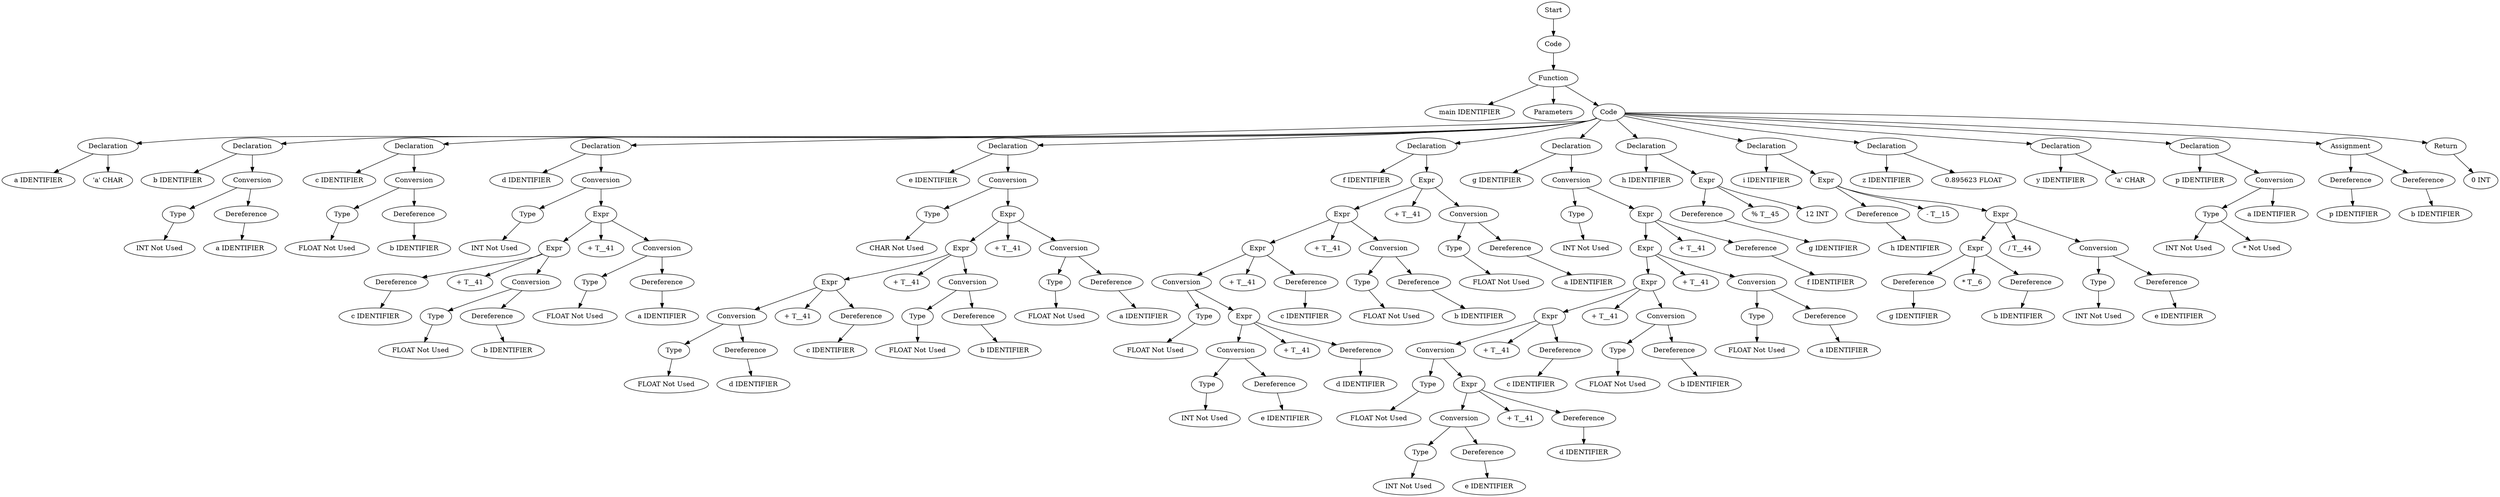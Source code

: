 digraph AST {
  "128428166536352" [label="Start"];
  "128428166536352" -> "128428167425216";
  "128428167425216" [label="Code"];
  "128428167425216" -> "128428166539040";
  "128428166539040" [label="Function"];
  "128428166539040" -> "128428166531840";
  "128428166539040" -> "128428166535728";
  "128428166539040" -> "128428168904432";
  "128428166531840" [label="main IDENTIFIER"];
  "128428166535728" [label="Parameters"];
  "128428168904432" [label="Code"];
  "128428168904432" -> "128428166539904";
  "128428168904432" -> "128428166541680";
  "128428168904432" -> "128428166750736";
  "128428168904432" -> "128428166753904";
  "128428168904432" -> "128428166743296";
  "128428168904432" -> "128428166755440";
  "128428168904432" -> "128428166756400";
  "128428168904432" -> "128428166753616";
  "128428168904432" -> "128428166750880";
  "128428168904432" -> "128428166751600";
  "128428168904432" -> "128428166745984";
  "128428168904432" -> "128428166750112";
  "128428168904432" -> "128428166750352";
  "128428168904432" -> "128428166744112";
  "128428166539904" [label="Declaration"];
  "128428166539904" -> "128428166530784";
  "128428166539904" -> "128428166530880";
  "128428166530784" [label="a IDENTIFIER"];
  "128428166530880" [label="'a' CHAR"];
  "128428166541680" [label="Declaration"];
  "128428166541680" -> "128428166544464";
  "128428166541680" -> "128428166751264";
  "128428166544464" [label="b IDENTIFIER"];
  "128428166751264" [label="Conversion"];
  "128428166751264" -> "128428166744592";
  "128428166751264" -> "128428166742384";
  "128428166744592" [label="Type"];
  "128428166744592" -> "128428166752704";
  "128428166752704" [label="INT Not Used"];
  "128428166742384" [label="Dereference"];
  "128428166742384" -> "128428166757936";
  "128428166757936" [label="a IDENTIFIER"];
  "128428166750736" [label="Declaration"];
  "128428166750736" -> "128428166746368";
  "128428166750736" -> "128428166748624";
  "128428166746368" [label="c IDENTIFIER"];
  "128428166748624" [label="Conversion"];
  "128428166748624" -> "128428171632832";
  "128428166748624" -> "128428166748864";
  "128428171632832" [label="Type"];
  "128428171632832" -> "128428171635568";
  "128428171635568" [label="FLOAT Not Used"];
  "128428166748864" [label="Dereference"];
  "128428166748864" -> "128428166757984";
  "128428166757984" [label="b IDENTIFIER"];
  "128428166753904" [label="Declaration"];
  "128428166753904" -> "128428166745168";
  "128428166753904" -> "128428171639216";
  "128428166745168" [label="d IDENTIFIER"];
  "128428171639216" [label="Conversion"];
  "128428171639216" -> "128428166798880";
  "128428171639216" -> "128428166755488";
  "128428166798880" [label="Type"];
  "128428166798880" -> "128428166801712";
  "128428166801712" [label="INT Not Used"];
  "128428166755488" [label="Expr"];
  "128428166755488" -> "128428166756928";
  "128428166755488" -> "128428166750640";
  "128428166755488" -> "128428166801280";
  "128428166756928" [label="Expr"];
  "128428166756928" -> "128428166756688";
  "128428166756928" -> "128428166744016";
  "128428166756928" -> "128428167015376";
  "128428166756688" [label="Dereference"];
  "128428166756688" -> "128428166749488";
  "128428166749488" [label="c IDENTIFIER"];
  "128428166744016" [label="+ T__41"];
  "128428167015376" [label="Conversion"];
  "128428167015376" -> "128428167015424";
  "128428167015376" -> "128428166753088";
  "128428167015424" [label="Type"];
  "128428167015424" -> "128428167016048";
  "128428167016048" [label="FLOAT Not Used"];
  "128428166753088" [label="Dereference"];
  "128428166753088" -> "128428166745072";
  "128428166745072" [label="b IDENTIFIER"];
  "128428166750640" [label="+ T__41"];
  "128428166801280" [label="Conversion"];
  "128428166801280" -> "128428166801328";
  "128428166801280" -> "128428166748480";
  "128428166801328" [label="Type"];
  "128428166801328" -> "128428166798736";
  "128428166798736" [label="FLOAT Not Used"];
  "128428166748480" [label="Dereference"];
  "128428166748480" -> "128428166752464";
  "128428166752464" [label="a IDENTIFIER"];
  "128428166743296" [label="Declaration"];
  "128428166743296" -> "128428166755824";
  "128428166743296" -> "128428167106624";
  "128428166755824" [label="e IDENTIFIER"];
  "128428167106624" [label="Conversion"];
  "128428167106624" -> "128428167109936";
  "128428167106624" -> "128428166750592";
  "128428167109936" [label="Type"];
  "128428167109936" -> "128428167109360";
  "128428167109360" [label="CHAR Not Used"];
  "128428166750592" [label="Expr"];
  "128428166750592" -> "128428166750448";
  "128428166750592" -> "128428166750496";
  "128428166750592" -> "128428167104704";
  "128428166750448" [label="Expr"];
  "128428166750448" -> "128428166742912";
  "128428166750448" -> "128428166742288";
  "128428166750448" -> "128428166799600";
  "128428166742912" [label="Expr"];
  "128428166742912" -> "128428166791680";
  "128428166742912" -> "128428166746656";
  "128428166742912" -> "128428166745360";
  "128428166791680" [label="Conversion"];
  "128428166791680" -> "128428166791584";
  "128428166791680" -> "128428166744880";
  "128428166791584" [label="Type"];
  "128428166791584" -> "128428166795424";
  "128428166795424" [label="FLOAT Not Used"];
  "128428166744880" [label="Dereference"];
  "128428166744880" -> "128428166742672";
  "128428166742672" [label="d IDENTIFIER"];
  "128428166746656" [label="+ T__41"];
  "128428166745360" [label="Dereference"];
  "128428166745360" -> "128428166743344";
  "128428166743344" [label="c IDENTIFIER"];
  "128428166742288" [label="+ T__41"];
  "128428166799600" [label="Conversion"];
  "128428166799600" -> "128428166795808";
  "128428166799600" -> "128428166743824";
  "128428166795808" [label="Type"];
  "128428166795808" -> "128428166799408";
  "128428166799408" [label="FLOAT Not Used"];
  "128428166743824" [label="Dereference"];
  "128428166743824" -> "128428166757744";
  "128428166757744" [label="b IDENTIFIER"];
  "128428166750496" [label="+ T__41"];
  "128428167104704" [label="Conversion"];
  "128428167104704" -> "128428167107200";
  "128428167104704" -> "128428166743776";
  "128428167107200" [label="Type"];
  "128428167107200" -> "128428167108112";
  "128428167108112" [label="FLOAT Not Used"];
  "128428166743776" [label="Dereference"];
  "128428166743776" -> "128428166753664";
  "128428166753664" [label="a IDENTIFIER"];
  "128428166755440" [label="Declaration"];
  "128428166755440" -> "128428166756496";
  "128428166755440" -> "128428166757360";
  "128428166756496" [label="f IDENTIFIER"];
  "128428166757360" [label="Expr"];
  "128428166757360" -> "128428166757504";
  "128428166757360" -> "128428166751072";
  "128428166757360" -> "128428167111520";
  "128428166757504" [label="Expr"];
  "128428166757504" -> "128428166753232";
  "128428166757504" -> "128428166752848";
  "128428166757504" -> "128428167111280";
  "128428166753232" [label="Expr"];
  "128428166753232" -> "128428167111040";
  "128428166753232" -> "128428166753568";
  "128428166753232" -> "128428166756112";
  "128428167111040" [label="Conversion"];
  "128428167111040" -> "128428167111088";
  "128428167111040" -> "128428166752896";
  "128428167111088" [label="Type"];
  "128428167111088" -> "128428167111136";
  "128428167111136" [label="FLOAT Not Used"];
  "128428166752896" [label="Expr"];
  "128428166752896" -> "128428167110656";
  "128428166752896" -> "128428166756736";
  "128428166752896" -> "128428166754480";
  "128428167110656" [label="Conversion"];
  "128428167110656" -> "128428167110848";
  "128428167110656" -> "128428166754576";
  "128428167110848" [label="Type"];
  "128428167110848" -> "128428167110896";
  "128428167110896" [label="INT Not Used"];
  "128428166754576" [label="Dereference"];
  "128428166754576" -> "128428166754048";
  "128428166754048" [label="e IDENTIFIER"];
  "128428166756736" [label="+ T__41"];
  "128428166754480" [label="Dereference"];
  "128428166754480" -> "128428166753040";
  "128428166753040" [label="d IDENTIFIER"];
  "128428166753568" [label="+ T__41"];
  "128428166756112" [label="Dereference"];
  "128428166756112" -> "128428166754432";
  "128428166754432" [label="c IDENTIFIER"];
  "128428166752848" [label="+ T__41"];
  "128428167111280" [label="Conversion"];
  "128428167111280" -> "128428167111328";
  "128428167111280" -> "128428166757072";
  "128428167111328" [label="Type"];
  "128428167111328" -> "128428167111376";
  "128428167111376" [label="FLOAT Not Used"];
  "128428166757072" [label="Dereference"];
  "128428166757072" -> "128428166756208";
  "128428166756208" [label="b IDENTIFIER"];
  "128428166751072" [label="+ T__41"];
  "128428167111520" [label="Conversion"];
  "128428167111520" -> "128428167111568";
  "128428167111520" -> "128428166755584";
  "128428167111568" [label="Type"];
  "128428167111568" -> "128428167111616";
  "128428167111616" [label="FLOAT Not Used"];
  "128428166755584" [label="Dereference"];
  "128428166755584" -> "128428166755392";
  "128428166755392" [label="a IDENTIFIER"];
  "128428166756400" [label="Declaration"];
  "128428166756400" -> "128428166755536";
  "128428166756400" -> "128428167113152";
  "128428166755536" [label="g IDENTIFIER"];
  "128428167113152" [label="Conversion"];
  "128428167113152" -> "128428167113104";
  "128428167113152" -> "128428166753952";
  "128428167113104" [label="Type"];
  "128428167113104" -> "128428167113200";
  "128428167113200" [label="INT Not Used"];
  "128428166753952" [label="Expr"];
  "128428166753952" -> "128428166754000";
  "128428166753952" -> "128428166755920";
  "128428166753952" -> "128428166745120";
  "128428166754000" [label="Expr"];
  "128428166754000" -> "128428166754336";
  "128428166754000" -> "128428166751360";
  "128428166754000" -> "128428167112816";
  "128428166754336" [label="Expr"];
  "128428166754336" -> "128428166751408";
  "128428166754336" -> "128428166754528";
  "128428166754336" -> "128428167112528";
  "128428166751408" [label="Expr"];
  "128428166751408" -> "128428167112192";
  "128428166751408" -> "128428166754672";
  "128428166751408" -> "128428166752992";
  "128428167112192" [label="Conversion"];
  "128428167112192" -> "128428167112240";
  "128428167112192" -> "128428166751552";
  "128428167112240" [label="Type"];
  "128428167112240" -> "128428167112288";
  "128428167112288" [label="FLOAT Not Used"];
  "128428166751552" [label="Expr"];
  "128428166751552" -> "128428167111856";
  "128428166751552" -> "128428166754624";
  "128428166751552" -> "128428166749920";
  "128428167111856" [label="Conversion"];
  "128428167111856" -> "128428167111904";
  "128428167111856" -> "128428166748672";
  "128428167111904" [label="Type"];
  "128428167111904" -> "128428167111952";
  "128428167111952" [label="INT Not Used"];
  "128428166748672" [label="Dereference"];
  "128428166748672" -> "128428166754816";
  "128428166754816" [label="e IDENTIFIER"];
  "128428166754624" [label="+ T__41"];
  "128428166749920" [label="Dereference"];
  "128428166749920" -> "128428166746944";
  "128428166746944" [label="d IDENTIFIER"];
  "128428166754672" [label="+ T__41"];
  "128428166752992" [label="Dereference"];
  "128428166752992" -> "128428166746752";
  "128428166746752" [label="c IDENTIFIER"];
  "128428166754528" [label="+ T__41"];
  "128428167112528" [label="Conversion"];
  "128428167112528" -> "128428167112576";
  "128428167112528" -> "128428166756880";
  "128428167112576" [label="Type"];
  "128428167112576" -> "128428167112624";
  "128428167112624" [label="FLOAT Not Used"];
  "128428166756880" [label="Dereference"];
  "128428166756880" -> "128428166752176";
  "128428166752176" [label="b IDENTIFIER"];
  "128428166751360" [label="+ T__41"];
  "128428167112816" [label="Conversion"];
  "128428167112816" -> "128428167112864";
  "128428167112816" -> "128428166746320";
  "128428167112864" [label="Type"];
  "128428167112864" -> "128428167112912";
  "128428167112912" [label="FLOAT Not Used"];
  "128428166746320" [label="Dereference"];
  "128428166746320" -> "128428166753376";
  "128428166753376" [label="a IDENTIFIER"];
  "128428166755920" [label="+ T__41"];
  "128428166745120" [label="Dereference"];
  "128428166745120" -> "128428166751024";
  "128428166751024" [label="f IDENTIFIER"];
  "128428166753616" [label="Declaration"];
  "128428166753616" -> "128428166751696";
  "128428166753616" -> "128428166753280";
  "128428166751696" [label="h IDENTIFIER"];
  "128428166753280" [label="Expr"];
  "128428166753280" -> "128428166753424";
  "128428166753280" -> "128428166750832";
  "128428166753280" -> "128428166751840";
  "128428166753424" [label="Dereference"];
  "128428166753424" -> "128428166746800";
  "128428166746800" [label="g IDENTIFIER"];
  "128428166750832" [label="% T__45"];
  "128428166751840" [label="12 INT"];
  "128428166750880" [label="Declaration"];
  "128428166750880" -> "128428166752560";
  "128428166750880" -> "128428166751984";
  "128428166752560" [label="i IDENTIFIER"];
  "128428166751984" [label="Expr"];
  "128428166751984" -> "128428166752416";
  "128428166751984" -> "128428166745888";
  "128428166751984" -> "128428166744928";
  "128428166752416" [label="Dereference"];
  "128428166752416" -> "128428166752128";
  "128428166752128" [label="h IDENTIFIER"];
  "128428166745888" [label="- T__15"];
  "128428166744928" [label="Expr"];
  "128428166744928" -> "128428166750976";
  "128428166744928" -> "128428166750784";
  "128428166744928" -> "128428167113968";
  "128428166750976" [label="Expr"];
  "128428166750976" -> "128428166744736";
  "128428166750976" -> "128428166750928";
  "128428166750976" -> "128428166751888";
  "128428166744736" [label="Dereference"];
  "128428166744736" -> "128428166751168";
  "128428166751168" [label="g IDENTIFIER"];
  "128428166750928" [label="* T__6"];
  "128428166751888" [label="Dereference"];
  "128428166751888" -> "128428166746032";
  "128428166746032" [label="b IDENTIFIER"];
  "128428166750784" [label="/ T__44"];
  "128428167113968" [label="Conversion"];
  "128428167113968" -> "128428167114016";
  "128428167113968" -> "128428166742144";
  "128428167114016" [label="Type"];
  "128428167114016" -> "128428167114064";
  "128428167114064" [label="INT Not Used"];
  "128428166742144" [label="Dereference"];
  "128428166742144" -> "128428166745312";
  "128428166745312" [label="e IDENTIFIER"];
  "128428166751600" [label="Declaration"];
  "128428166751600" -> "128428166744400";
  "128428166751600" -> "128428166746896";
  "128428166744400" [label="z IDENTIFIER"];
  "128428166746896" [label="0.895623 FLOAT"];
  "128428166745984" [label="Declaration"];
  "128428166745984" -> "128428166745216";
  "128428166745984" -> "128428166749872";
  "128428166745216" [label="y IDENTIFIER"];
  "128428166749872" [label="'a' CHAR"];
  "128428166750112" [label="Declaration"];
  "128428166750112" -> "128428166749680";
  "128428166750112" -> "128428167114448";
  "128428166749680" [label="p IDENTIFIER"];
  "128428167114448" [label="Conversion"];
  "128428167114448" -> "128428167114400";
  "128428167114448" -> "128428166750160";
  "128428167114400" [label="Type"];
  "128428167114400" -> "128428167114352";
  "128428167114400" -> "128428167114544";
  "128428167114352" [label="INT Not Used"];
  "128428167114544" [label="* Not Used"];
  "128428166750160" [label="a IDENTIFIER"];
  "128428166750352" [label="Assignment"];
  "128428166750352" -> "128428166748240";
  "128428166750352" -> "128428166753328";
  "128428166748240" [label="Dereference"];
  "128428166748240" -> "128428166744064";
  "128428166744064" [label="p IDENTIFIER"];
  "128428166753328" [label="Dereference"];
  "128428166753328" -> "128428166746560";
  "128428166746560" [label="b IDENTIFIER"];
  "128428166744112" [label="Return"];
  "128428166744112" -> "128428166749248";
  "128428166749248" [label="0 INT"];
}
